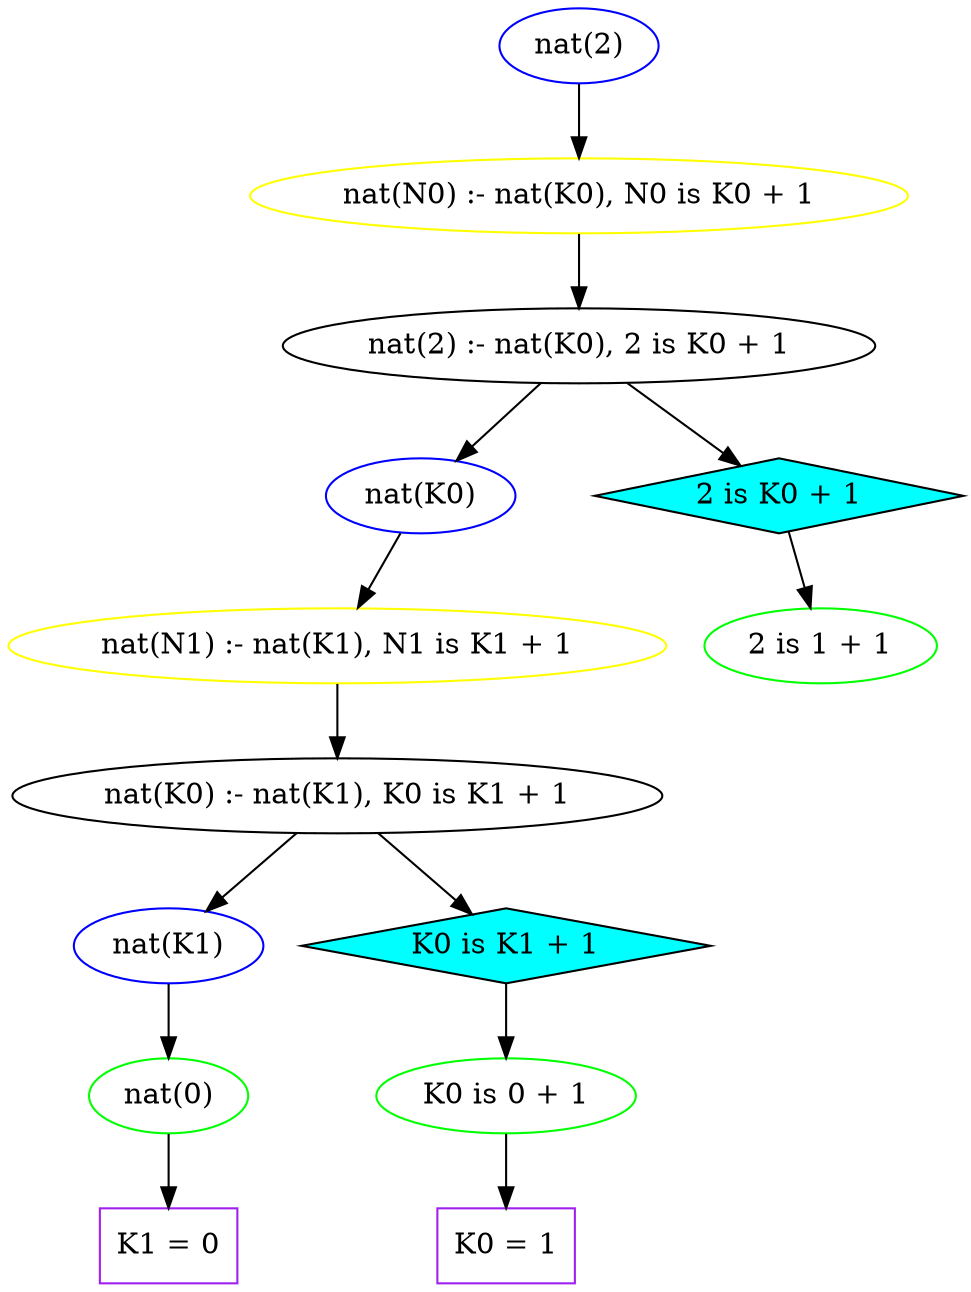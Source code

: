 digraph nat_2 {
    0 [label="nat(2)", color="blue"]
    2 [label="nat(N0) :- nat(K0), N0 is K0 + 1", color="yellow"]
    3 [label="nat(2) :- nat(K0), 2 is K0 + 1"]
    4 [label="nat(K0)", color="blue"]
    7 [label="2 is K0 + 1", fillcolor="cyan", shape="diamond", style="filled"]
    9 [label="nat(N1) :- nat(K1), N1 is K1 + 1", color="yellow"]
    10 [label="nat(K0) :- nat(K1), K0 is K1 + 1"]
    11 [label="nat(K1)", color="blue"]
    12 [label="nat(0)", color="green"]
    13 [label="K1 = 0", color="purple", shape="box"]
    14 [label="K0 is K1 + 1", fillcolor="cyan", shape="diamond", style="filled"]
    15 [label="K0 is 0 + 1", color="green"]
    16 [label="K0 = 1", color="purple", shape="box"]
    17 [label="2 is 1 + 1", color="green"]

    0 -> 2
    2 -> 3
    3 -> 4
    3 -> 7
    4 -> 9
    9 -> 10
    10 -> 11
    11 -> 12
    12 -> 13
    10 -> 14
    14 -> 15
    15 -> 16
    7 -> 17
}